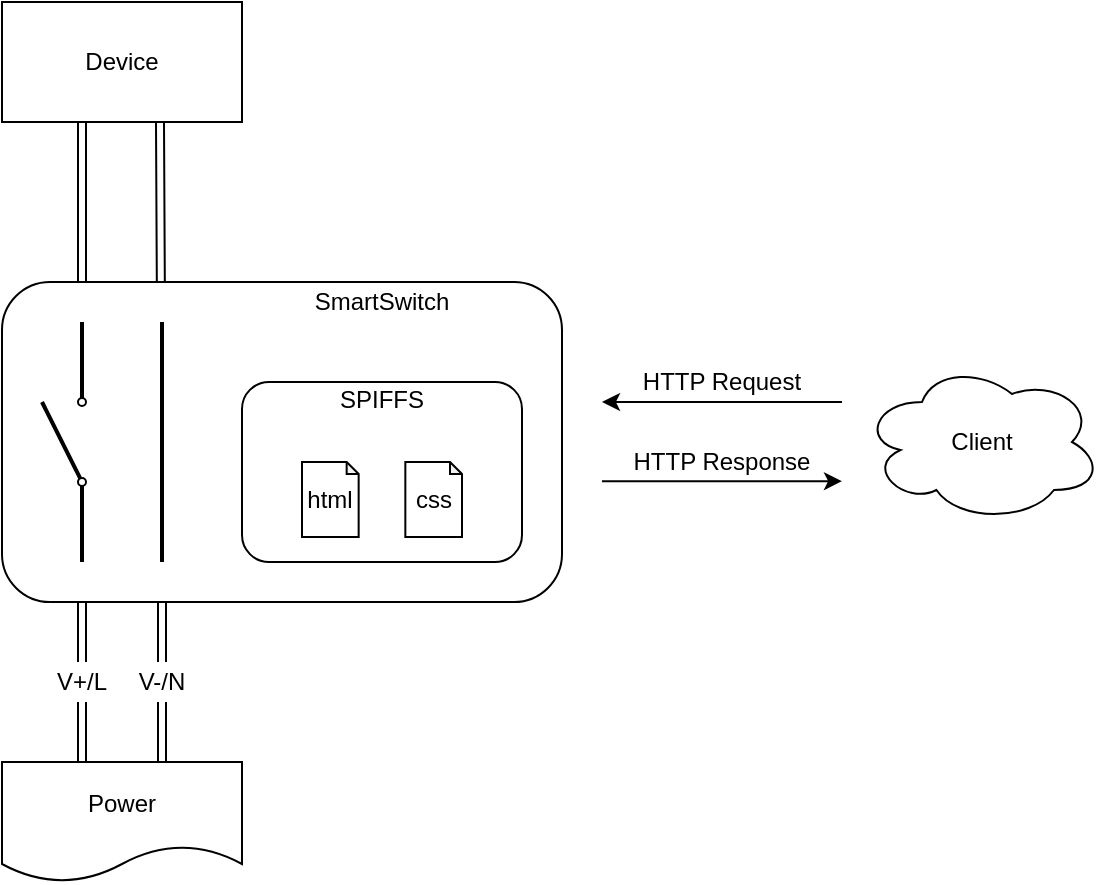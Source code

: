 <mxfile version="12.5.6" type="device"><diagram id="gznSBRHKTUrkET3EbJGN" name="Page-1"><mxGraphModel dx="981" dy="548" grid="1" gridSize="10" guides="1" tooltips="1" connect="1" arrows="1" fold="1" page="0" pageScale="1" pageWidth="850" pageHeight="1100" math="0" shadow="0"><root><mxCell id="0"/><mxCell id="1" parent="0"/><mxCell id="H3J0mJiGfQGw9xaYaXUO-29" value="" style="rounded=1;whiteSpace=wrap;html=1;" vertex="1" parent="1"><mxGeometry x="120" y="280" width="280" height="160" as="geometry"/></mxCell><mxCell id="H3J0mJiGfQGw9xaYaXUO-2" value="Client" style="ellipse;shape=cloud;whiteSpace=wrap;html=1;" vertex="1" parent="1"><mxGeometry x="550" y="320" width="120" height="80" as="geometry"/></mxCell><mxCell id="H3J0mJiGfQGw9xaYaXUO-4" value="" style="shape=link;html=1;" edge="1" parent="1" source="H3J0mJiGfQGw9xaYaXUO-30"><mxGeometry width="50" height="50" relative="1" as="geometry"><mxPoint x="160" y="520" as="sourcePoint"/><mxPoint x="160" y="440" as="targetPoint"/></mxGeometry></mxCell><mxCell id="H3J0mJiGfQGw9xaYaXUO-5" value="" style="shape=link;html=1;" edge="1" parent="1" source="H3J0mJiGfQGw9xaYaXUO-31"><mxGeometry width="50" height="50" relative="1" as="geometry"><mxPoint x="200" y="520" as="sourcePoint"/><mxPoint x="200" y="440" as="targetPoint"/></mxGeometry></mxCell><mxCell id="H3J0mJiGfQGw9xaYaXUO-6" value="" style="shape=link;html=1;" edge="1" parent="1"><mxGeometry width="50" height="50" relative="1" as="geometry"><mxPoint x="160" y="280" as="sourcePoint"/><mxPoint x="160" y="200" as="targetPoint"/></mxGeometry></mxCell><mxCell id="H3J0mJiGfQGw9xaYaXUO-7" value="" style="shape=link;html=1;" edge="1" parent="1"><mxGeometry width="50" height="50" relative="1" as="geometry"><mxPoint x="199.41" y="280" as="sourcePoint"/><mxPoint x="199" y="200" as="targetPoint"/></mxGeometry></mxCell><mxCell id="H3J0mJiGfQGw9xaYaXUO-9" value="Device" style="rounded=0;whiteSpace=wrap;html=1;" vertex="1" parent="1"><mxGeometry x="120" y="140" width="120" height="60" as="geometry"/></mxCell><mxCell id="H3J0mJiGfQGw9xaYaXUO-14" value="Power" style="shape=document;whiteSpace=wrap;html=1;boundedLbl=1;" vertex="1" parent="1"><mxGeometry x="120" y="520" width="120" height="60" as="geometry"/></mxCell><mxCell id="H3J0mJiGfQGw9xaYaXUO-18" value="" style="endArrow=classic;html=1;" edge="1" parent="1"><mxGeometry width="50" height="50" relative="1" as="geometry"><mxPoint x="540" y="340" as="sourcePoint"/><mxPoint x="420" y="340" as="targetPoint"/></mxGeometry></mxCell><mxCell id="H3J0mJiGfQGw9xaYaXUO-19" value="" style="endArrow=classic;html=1;" edge="1" parent="1"><mxGeometry width="50" height="50" relative="1" as="geometry"><mxPoint x="420" y="379.58" as="sourcePoint"/><mxPoint x="540" y="379.58" as="targetPoint"/></mxGeometry></mxCell><mxCell id="H3J0mJiGfQGw9xaYaXUO-26" value="HTTP Request" style="text;html=1;strokeColor=none;fillColor=none;align=center;verticalAlign=middle;whiteSpace=wrap;rounded=0;" vertex="1" parent="1"><mxGeometry x="430" y="320" width="100" height="20" as="geometry"/></mxCell><mxCell id="H3J0mJiGfQGw9xaYaXUO-27" value="HTTP Response" style="text;html=1;strokeColor=none;fillColor=none;align=center;verticalAlign=middle;whiteSpace=wrap;rounded=0;" vertex="1" parent="1"><mxGeometry x="430" y="360" width="100" height="20" as="geometry"/></mxCell><mxCell id="H3J0mJiGfQGw9xaYaXUO-28" value="" style="group" vertex="1" connectable="0" parent="1"><mxGeometry x="240" y="320" width="140" height="100" as="geometry"/></mxCell><mxCell id="H3J0mJiGfQGw9xaYaXUO-16" value="SPIFFS&lt;br&gt;&lt;br&gt;&lt;br&gt;&lt;br&gt;&lt;br&gt;&lt;br&gt;" style="rounded=1;whiteSpace=wrap;html=1;" vertex="1" parent="H3J0mJiGfQGw9xaYaXUO-28"><mxGeometry y="10" width="140" height="90" as="geometry"/></mxCell><mxCell id="H3J0mJiGfQGw9xaYaXUO-15" value="html" style="shape=note;whiteSpace=wrap;html=1;backgroundOutline=1;darkOpacity=0.05;size=6;" vertex="1" parent="H3J0mJiGfQGw9xaYaXUO-28"><mxGeometry x="30" y="50" width="28.33" height="37.5" as="geometry"/></mxCell><mxCell id="H3J0mJiGfQGw9xaYaXUO-17" value="css" style="shape=note;whiteSpace=wrap;html=1;backgroundOutline=1;darkOpacity=0.05;size=6;" vertex="1" parent="H3J0mJiGfQGw9xaYaXUO-28"><mxGeometry x="81.67" y="50" width="28.33" height="37.5" as="geometry"/></mxCell><mxCell id="H3J0mJiGfQGw9xaYaXUO-42" value="" style="group" vertex="1" connectable="0" parent="1"><mxGeometry x="140" y="300" width="60" height="120" as="geometry"/></mxCell><mxCell id="H3J0mJiGfQGw9xaYaXUO-32" value="" style="endArrow=none;html=1;strokeWidth=2;entryX=0.5;entryY=1;entryDx=0;entryDy=0;" edge="1" parent="H3J0mJiGfQGw9xaYaXUO-42" target="H3J0mJiGfQGw9xaYaXUO-37"><mxGeometry width="50" height="50" relative="1" as="geometry"><mxPoint x="20" y="120" as="sourcePoint"/><mxPoint x="20" y="80" as="targetPoint"/></mxGeometry></mxCell><mxCell id="H3J0mJiGfQGw9xaYaXUO-33" value="" style="endArrow=none;html=1;strokeWidth=2;exitX=0.276;exitY=0.036;exitDx=0;exitDy=0;exitPerimeter=0;" edge="1" parent="H3J0mJiGfQGw9xaYaXUO-42" source="H3J0mJiGfQGw9xaYaXUO-37"><mxGeometry width="50" height="50" relative="1" as="geometry"><mxPoint x="20" y="80" as="sourcePoint"/><mxPoint y="40" as="targetPoint"/></mxGeometry></mxCell><mxCell id="H3J0mJiGfQGw9xaYaXUO-35" value="" style="endArrow=none;html=1;strokeWidth=2;exitX=0.5;exitY=0;exitDx=0;exitDy=0;" edge="1" parent="H3J0mJiGfQGw9xaYaXUO-42" source="H3J0mJiGfQGw9xaYaXUO-39"><mxGeometry width="50" height="50" relative="1" as="geometry"><mxPoint x="20" y="40" as="sourcePoint"/><mxPoint x="20" as="targetPoint"/></mxGeometry></mxCell><mxCell id="H3J0mJiGfQGw9xaYaXUO-36" value="" style="endArrow=none;html=1;strokeWidth=2;" edge="1" parent="H3J0mJiGfQGw9xaYaXUO-42"><mxGeometry width="50" height="50" relative="1" as="geometry"><mxPoint x="60" y="120" as="sourcePoint"/><mxPoint x="60" as="targetPoint"/></mxGeometry></mxCell><mxCell id="H3J0mJiGfQGw9xaYaXUO-37" value="" style="ellipse;whiteSpace=wrap;html=1;aspect=fixed;fillColor=none;" vertex="1" parent="H3J0mJiGfQGw9xaYaXUO-42"><mxGeometry x="18" y="78" width="4" height="4" as="geometry"/></mxCell><mxCell id="H3J0mJiGfQGw9xaYaXUO-39" value="" style="ellipse;whiteSpace=wrap;html=1;aspect=fixed;fillColor=none;" vertex="1" parent="H3J0mJiGfQGw9xaYaXUO-42"><mxGeometry x="18" y="38" width="4" height="4" as="geometry"/></mxCell><mxCell id="H3J0mJiGfQGw9xaYaXUO-53" value="&lt;font style=&quot;font-size: 12px&quot;&gt;SmartSwitch&lt;/font&gt;" style="text;html=1;strokeColor=none;fillColor=none;align=center;verticalAlign=middle;whiteSpace=wrap;rounded=0;" vertex="1" parent="1"><mxGeometry x="270" y="280" width="80" height="20" as="geometry"/></mxCell><mxCell id="H3J0mJiGfQGw9xaYaXUO-30" value="V+/L" style="text;html=1;strokeColor=none;fillColor=#FFFFFF;align=center;verticalAlign=middle;whiteSpace=wrap;rounded=0;" vertex="1" parent="1"><mxGeometry x="140" y="470" width="40" height="20" as="geometry"/></mxCell><mxCell id="H3J0mJiGfQGw9xaYaXUO-56" value="" style="shape=link;html=1;" edge="1" parent="1" target="H3J0mJiGfQGw9xaYaXUO-30"><mxGeometry width="50" height="50" relative="1" as="geometry"><mxPoint x="160" y="520" as="sourcePoint"/><mxPoint x="160" y="440" as="targetPoint"/></mxGeometry></mxCell><mxCell id="H3J0mJiGfQGw9xaYaXUO-31" value="V-/N" style="text;html=1;strokeColor=none;fillColor=#FFFFFF;align=center;verticalAlign=middle;whiteSpace=wrap;rounded=0;" vertex="1" parent="1"><mxGeometry x="180" y="470" width="40" height="20" as="geometry"/></mxCell><mxCell id="H3J0mJiGfQGw9xaYaXUO-57" value="" style="shape=link;html=1;" edge="1" parent="1" target="H3J0mJiGfQGw9xaYaXUO-31"><mxGeometry width="50" height="50" relative="1" as="geometry"><mxPoint x="200" y="520" as="sourcePoint"/><mxPoint x="200" y="440" as="targetPoint"/></mxGeometry></mxCell></root></mxGraphModel></diagram></mxfile>